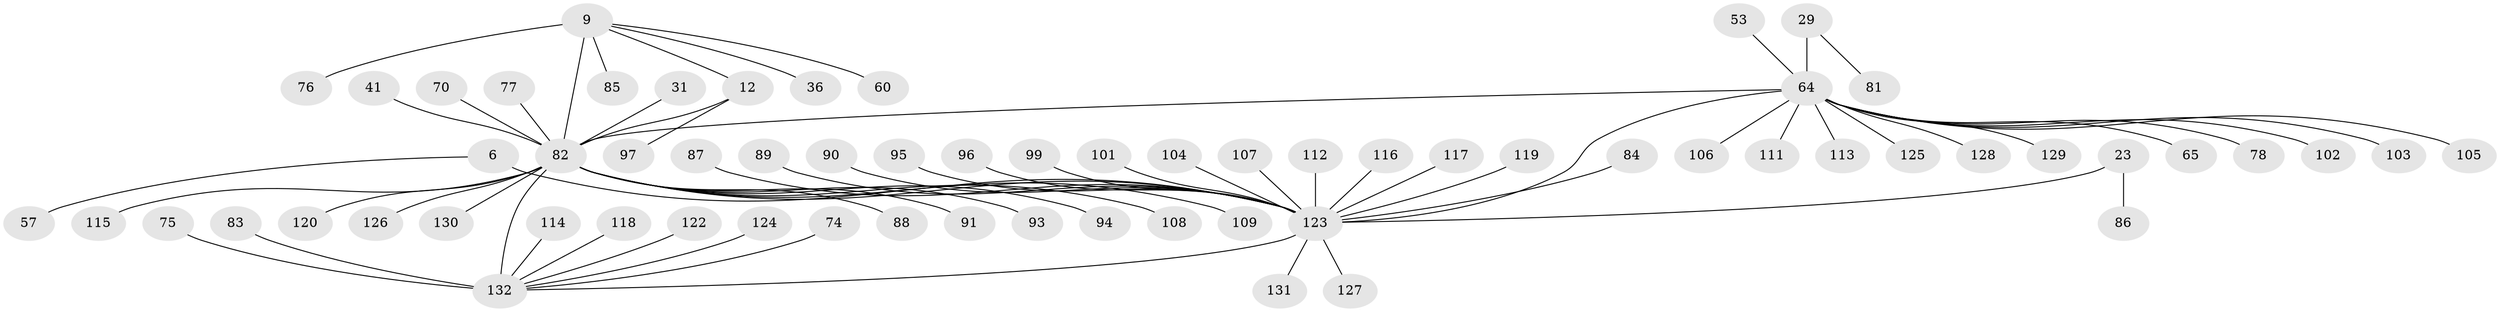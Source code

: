 // original degree distribution, {8: 0.015151515151515152, 5: 0.030303030303030304, 10: 0.045454545454545456, 7: 0.030303030303030304, 6: 0.022727272727272728, 9: 0.03787878787878788, 12: 0.015151515151515152, 11: 0.015151515151515152, 15: 0.007575757575757576, 13: 0.007575757575757576, 1: 0.6136363636363636, 3: 0.045454545454545456, 2: 0.11363636363636363}
// Generated by graph-tools (version 1.1) at 2025/55/03/09/25 04:55:52]
// undirected, 66 vertices, 68 edges
graph export_dot {
graph [start="1"]
  node [color=gray90,style=filled];
  6 [super="+2"];
  9 [super="+8"];
  12 [super="+7"];
  23 [super="+21"];
  29 [super="+25"];
  31;
  36;
  41;
  53;
  57;
  60;
  64 [super="+46+51"];
  65 [super="+58"];
  70;
  74;
  75;
  76;
  77;
  78;
  81 [super="+71"];
  82 [super="+18+80"];
  83;
  84;
  85;
  86;
  87;
  88;
  89 [super="+42"];
  90;
  91;
  93;
  94;
  95;
  96;
  97;
  99 [super="+73"];
  101;
  102;
  103 [super="+92"];
  104;
  105;
  106;
  107;
  108;
  109 [super="+37"];
  111;
  112;
  113;
  114 [super="+32+72"];
  115;
  116;
  117 [super="+110"];
  118;
  119;
  120 [super="+98"];
  122;
  123 [super="+49+100+55+121"];
  124;
  125;
  126;
  127;
  128;
  129;
  130 [super="+40"];
  131;
  132 [super="+17+16+56+62+63"];
  6 -- 57;
  6 -- 123 [weight=9];
  9 -- 12 [weight=4];
  9 -- 36;
  9 -- 60;
  9 -- 82 [weight=6];
  9 -- 85;
  9 -- 76;
  12 -- 97;
  12 -- 82 [weight=4];
  23 -- 86;
  23 -- 123 [weight=8];
  29 -- 81;
  29 -- 64 [weight=8];
  31 -- 82;
  41 -- 82;
  53 -- 64;
  64 -- 65;
  64 -- 129;
  64 -- 128;
  64 -- 78;
  64 -- 82 [weight=4];
  64 -- 102;
  64 -- 103;
  64 -- 105;
  64 -- 106;
  64 -- 111;
  64 -- 113;
  64 -- 125;
  64 -- 123 [weight=3];
  70 -- 82;
  74 -- 132;
  75 -- 132;
  77 -- 82;
  82 -- 130;
  82 -- 109;
  82 -- 115;
  82 -- 120;
  82 -- 126;
  82 -- 108;
  82 -- 88;
  82 -- 91;
  82 -- 93;
  82 -- 94;
  82 -- 132 [weight=8];
  82 -- 123 [weight=4];
  83 -- 132;
  84 -- 123;
  87 -- 123;
  89 -- 123;
  90 -- 123;
  95 -- 123;
  96 -- 123;
  99 -- 123;
  101 -- 123;
  104 -- 123;
  107 -- 123;
  112 -- 123;
  114 -- 132;
  116 -- 123;
  117 -- 123;
  118 -- 132;
  119 -- 123;
  122 -- 132;
  123 -- 132 [weight=2];
  123 -- 127;
  123 -- 131;
  124 -- 132;
}

